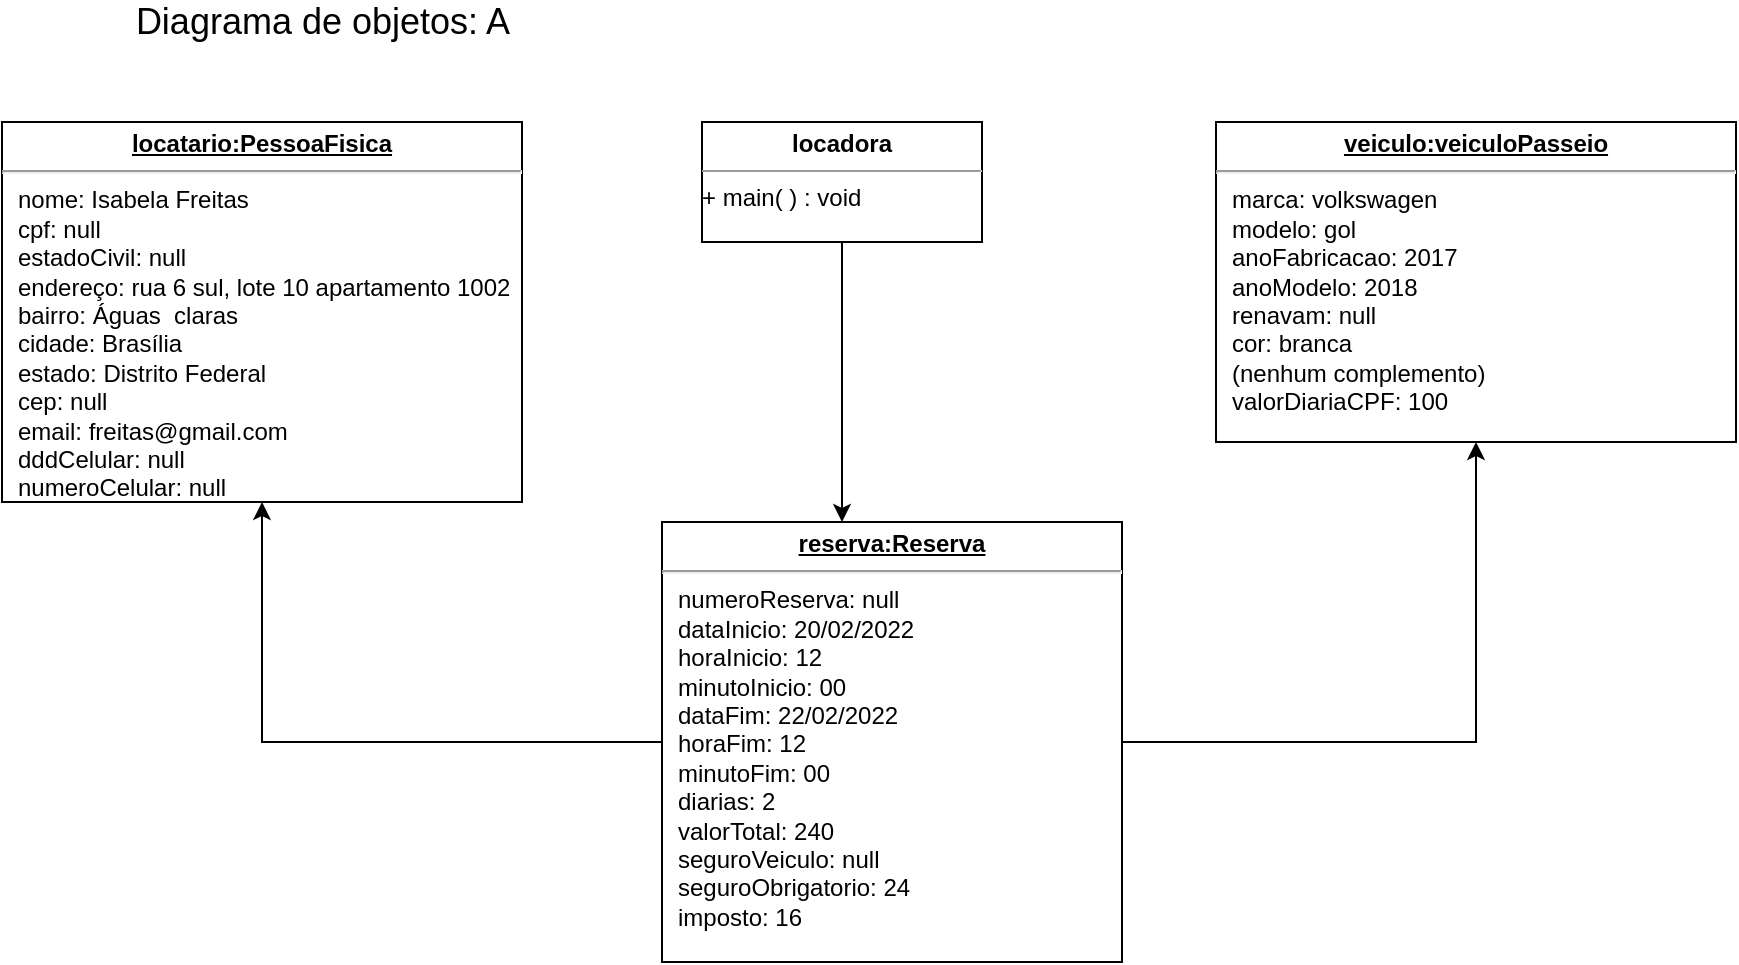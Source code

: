 <mxfile version="17.2.1" type="github">
  <diagram id="l76O6P03HbJ08VYe9afo" name="Page-1">
    <mxGraphModel dx="1935" dy="461" grid="1" gridSize="10" guides="1" tooltips="1" connect="1" arrows="1" fold="1" page="1" pageScale="1" pageWidth="827" pageHeight="1169" math="0" shadow="0">
      <root>
        <mxCell id="0" />
        <mxCell id="1" parent="0" />
        <mxCell id="arMiU6hkSKpO3dPFYfbF-2" value="&lt;p style=&quot;margin: 0px ; margin-top: 4px ; text-align: center ; text-decoration: underline&quot;&gt;&lt;b&gt;locatario:PessoaFisica&lt;/b&gt;&lt;/p&gt;&lt;hr&gt;&lt;p style=&quot;margin: 0px ; margin-left: 8px&quot;&gt;nome: Isabela Freitas&lt;/p&gt;&lt;p style=&quot;margin: 0px ; margin-left: 8px&quot;&gt;cpf: null&lt;/p&gt;&lt;p style=&quot;margin: 0px ; margin-left: 8px&quot;&gt;estadoCivil: null&lt;/p&gt;&lt;p style=&quot;margin: 0px ; margin-left: 8px&quot;&gt;&lt;span&gt;endereço: rua 6 sul, lote 10 apartamento 1002&lt;/span&gt;&lt;/p&gt;&lt;p style=&quot;margin: 0px ; margin-left: 8px&quot;&gt;&lt;span&gt;bairro: Águas&amp;nbsp; claras&lt;/span&gt;&lt;/p&gt;&lt;p style=&quot;margin: 0px ; margin-left: 8px&quot;&gt;&lt;span&gt;cidade: Brasília&lt;/span&gt;&lt;/p&gt;&lt;p style=&quot;margin: 0px ; margin-left: 8px&quot;&gt;&lt;span&gt;estado: Distrito Federal&lt;/span&gt;&lt;/p&gt;&lt;p style=&quot;margin: 0px ; margin-left: 8px&quot;&gt;&lt;span&gt;cep: null&lt;/span&gt;&lt;/p&gt;&lt;p style=&quot;margin: 0px ; margin-left: 8px&quot;&gt;&lt;span&gt;email: freitas@gmail.com&lt;/span&gt;&lt;/p&gt;&lt;p style=&quot;margin: 0px ; margin-left: 8px&quot;&gt;&lt;span&gt;dddCelular: null&lt;/span&gt;&lt;/p&gt;&lt;p style=&quot;margin: 0px ; margin-left: 8px&quot;&gt;&lt;span&gt;numeroCelular: null&lt;/span&gt;&lt;/p&gt;&lt;p style=&quot;margin: 0px ; margin-left: 8px&quot;&gt;&lt;span&gt;&lt;br&gt;&lt;/span&gt;&lt;/p&gt;&lt;p style=&quot;margin: 0px ; margin-left: 8px&quot;&gt;&lt;br&gt;&lt;/p&gt;" style="verticalAlign=top;align=left;overflow=fill;fontSize=12;fontFamily=Helvetica;html=1;" parent="1" vertex="1">
          <mxGeometry x="-40" y="80" width="260" height="190" as="geometry" />
        </mxCell>
        <mxCell id="arMiU6hkSKpO3dPFYfbF-3" value="&lt;p style=&quot;margin: 0px ; margin-top: 4px ; text-align: center ; text-decoration: underline&quot;&gt;&lt;b&gt;veiculo:veiculoPasseio&lt;/b&gt;&lt;/p&gt;&lt;hr&gt;&lt;p style=&quot;margin: 0px ; margin-left: 8px&quot;&gt;marca: volkswagen&lt;/p&gt;&lt;p style=&quot;margin: 0px ; margin-left: 8px&quot;&gt;modelo: gol&lt;/p&gt;&lt;p style=&quot;margin: 0px ; margin-left: 8px&quot;&gt;anoFabricacao: 2017&lt;/p&gt;&lt;p style=&quot;margin: 0px ; margin-left: 8px&quot;&gt;anoModelo: 2018&lt;/p&gt;&lt;p style=&quot;margin: 0px ; margin-left: 8px&quot;&gt;renavam: null&lt;/p&gt;&lt;p style=&quot;margin: 0px ; margin-left: 8px&quot;&gt;cor: branca&lt;/p&gt;&lt;p style=&quot;margin: 0px ; margin-left: 8px&quot;&gt;(nenhum complemento)&lt;/p&gt;&lt;p style=&quot;margin: 0px ; margin-left: 8px&quot;&gt;valorDiariaCPF: 100&amp;nbsp;&lt;/p&gt;" style="verticalAlign=top;align=left;overflow=fill;fontSize=12;fontFamily=Helvetica;html=1;" parent="1" vertex="1">
          <mxGeometry x="567" y="80" width="260" height="160" as="geometry" />
        </mxCell>
        <mxCell id="arMiU6hkSKpO3dPFYfbF-19" style="edgeStyle=orthogonalEdgeStyle;rounded=0;orthogonalLoop=1;jettySize=auto;html=1;" parent="1" source="arMiU6hkSKpO3dPFYfbF-6" target="arMiU6hkSKpO3dPFYfbF-3" edge="1">
          <mxGeometry relative="1" as="geometry" />
        </mxCell>
        <mxCell id="arMiU6hkSKpO3dPFYfbF-20" style="edgeStyle=orthogonalEdgeStyle;rounded=0;orthogonalLoop=1;jettySize=auto;html=1;" parent="1" source="arMiU6hkSKpO3dPFYfbF-6" target="arMiU6hkSKpO3dPFYfbF-2" edge="1">
          <mxGeometry relative="1" as="geometry" />
        </mxCell>
        <mxCell id="arMiU6hkSKpO3dPFYfbF-6" value="&lt;p style=&quot;margin: 0px ; margin-top: 4px ; text-align: center ; text-decoration: underline&quot;&gt;&lt;b&gt;reserva:Reserva&lt;/b&gt;&lt;/p&gt;&lt;hr&gt;&lt;p style=&quot;margin: 0px ; margin-left: 8px&quot;&gt;numeroReserva: null&lt;/p&gt;&lt;p style=&quot;margin: 0px ; margin-left: 8px&quot;&gt;dataInicio: 20/02/2022&lt;/p&gt;&lt;p style=&quot;margin: 0px ; margin-left: 8px&quot;&gt;horaInicio: 12&lt;/p&gt;&lt;p style=&quot;margin: 0px ; margin-left: 8px&quot;&gt;minutoInicio: 00&lt;/p&gt;&lt;p style=&quot;margin: 0px ; margin-left: 8px&quot;&gt;dataFim: 22/02/2022&lt;/p&gt;&lt;p style=&quot;margin: 0px ; margin-left: 8px&quot;&gt;horaFim: 12&lt;/p&gt;&lt;p style=&quot;margin: 0px ; margin-left: 8px&quot;&gt;minutoFim: 00&lt;/p&gt;&lt;p style=&quot;margin: 0px ; margin-left: 8px&quot;&gt;diarias: 2&lt;/p&gt;&lt;p style=&quot;margin: 0px ; margin-left: 8px&quot;&gt;valorTotal: 240&lt;/p&gt;&lt;p style=&quot;margin: 0px ; margin-left: 8px&quot;&gt;seguroVeiculo: null&lt;/p&gt;&lt;p style=&quot;margin: 0px ; margin-left: 8px&quot;&gt;seguroObrigatorio: 24&lt;/p&gt;&lt;p style=&quot;margin: 0px ; margin-left: 8px&quot;&gt;imposto: 16&amp;nbsp;&lt;/p&gt;" style="verticalAlign=top;align=left;overflow=fill;fontSize=12;fontFamily=Helvetica;html=1;" parent="1" vertex="1">
          <mxGeometry x="290" y="280" width="230" height="220" as="geometry" />
        </mxCell>
        <mxCell id="arMiU6hkSKpO3dPFYfbF-18" style="edgeStyle=orthogonalEdgeStyle;rounded=0;orthogonalLoop=1;jettySize=auto;html=1;" parent="1" source="arMiU6hkSKpO3dPFYfbF-15" target="arMiU6hkSKpO3dPFYfbF-6" edge="1">
          <mxGeometry relative="1" as="geometry">
            <Array as="points">
              <mxPoint x="380" y="240" />
              <mxPoint x="380" y="240" />
            </Array>
          </mxGeometry>
        </mxCell>
        <mxCell id="arMiU6hkSKpO3dPFYfbF-15" value="&lt;p style=&quot;margin: 0px ; margin-top: 4px ; text-align: center&quot;&gt;&lt;b&gt;locadora&lt;/b&gt;&lt;/p&gt;&lt;hr size=&quot;1&quot;&gt;&lt;div style=&quot;height: 2px&quot;&gt;+ main( ) : void&amp;nbsp;&lt;/div&gt;" style="verticalAlign=top;align=left;overflow=fill;fontSize=12;fontFamily=Helvetica;html=1;" parent="1" vertex="1">
          <mxGeometry x="310" y="80" width="140" height="60" as="geometry" />
        </mxCell>
        <mxCell id="arMiU6hkSKpO3dPFYfbF-21" value="&lt;font style=&quot;font-size: 18px&quot;&gt;Diagrama de objetos: A&lt;/font&gt;" style="text;html=1;align=center;verticalAlign=middle;resizable=0;points=[];autosize=1;strokeColor=none;fillColor=none;" parent="1" vertex="1">
          <mxGeometry x="20" y="20" width="200" height="20" as="geometry" />
        </mxCell>
      </root>
    </mxGraphModel>
  </diagram>
</mxfile>

